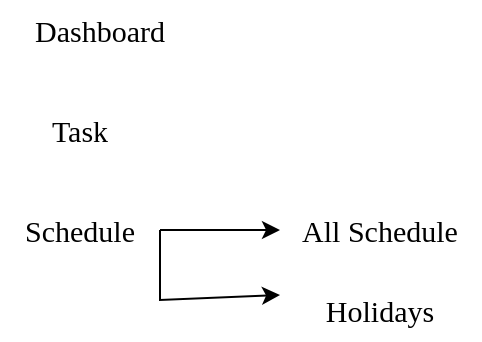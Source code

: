 <mxfile version="16.5.6" type="github">
  <diagram id="S-3z3gY1DUawhLGB5Od1" name="Page-1">
    <mxGraphModel dx="1422" dy="786" grid="1" gridSize="10" guides="1" tooltips="1" connect="1" arrows="1" fold="1" page="1" pageScale="1" pageWidth="1169" pageHeight="1654" math="0" shadow="0">
      <root>
        <mxCell id="0" />
        <mxCell id="1" parent="0" />
        <mxCell id="WlhzL5B_EylpTMc-1tn4-3" value="Dashboard" style="text;html=1;strokeColor=none;fillColor=none;align=center;verticalAlign=middle;whiteSpace=wrap;rounded=0;fontSize=15;fontFamily=Verdana;" vertex="1" parent="1">
          <mxGeometry x="290" y="110" width="80" height="30" as="geometry" />
        </mxCell>
        <mxCell id="WlhzL5B_EylpTMc-1tn4-5" value="Task" style="text;html=1;strokeColor=none;fillColor=none;align=center;verticalAlign=middle;whiteSpace=wrap;rounded=0;fontSize=15;fontFamily=Verdana;" vertex="1" parent="1">
          <mxGeometry x="280" y="160" width="80" height="30" as="geometry" />
        </mxCell>
        <mxCell id="WlhzL5B_EylpTMc-1tn4-6" value="Schedule" style="text;html=1;strokeColor=none;fillColor=none;align=center;verticalAlign=middle;whiteSpace=wrap;rounded=0;fontSize=15;fontFamily=Verdana;" vertex="1" parent="1">
          <mxGeometry x="280" y="210" width="80" height="30" as="geometry" />
        </mxCell>
        <mxCell id="WlhzL5B_EylpTMc-1tn4-8" value="All Schedule" style="text;html=1;strokeColor=none;fillColor=none;align=center;verticalAlign=middle;whiteSpace=wrap;rounded=0;fontSize=15;fontFamily=Verdana;" vertex="1" parent="1">
          <mxGeometry x="420" y="210" width="100" height="30" as="geometry" />
        </mxCell>
        <mxCell id="WlhzL5B_EylpTMc-1tn4-9" value="Holidays" style="text;html=1;strokeColor=none;fillColor=none;align=center;verticalAlign=middle;whiteSpace=wrap;rounded=0;fontSize=15;fontFamily=Verdana;" vertex="1" parent="1">
          <mxGeometry x="420" y="250" width="100" height="30" as="geometry" />
        </mxCell>
        <mxCell id="WlhzL5B_EylpTMc-1tn4-11" value="" style="endArrow=classic;html=1;rounded=0;fontFamily=Verdana;fontSize=15;exitX=1;exitY=0.5;exitDx=0;exitDy=0;entryX=0;entryY=0.5;entryDx=0;entryDy=0;" edge="1" parent="1" source="WlhzL5B_EylpTMc-1tn4-6" target="WlhzL5B_EylpTMc-1tn4-8">
          <mxGeometry width="50" height="50" relative="1" as="geometry">
            <mxPoint x="570" y="400" as="sourcePoint" />
            <mxPoint x="620" y="350" as="targetPoint" />
          </mxGeometry>
        </mxCell>
        <mxCell id="WlhzL5B_EylpTMc-1tn4-12" value="" style="endArrow=classic;html=1;rounded=0;fontFamily=Verdana;fontSize=15;exitX=1;exitY=0.5;exitDx=0;exitDy=0;entryX=0;entryY=0.25;entryDx=0;entryDy=0;" edge="1" parent="1" source="WlhzL5B_EylpTMc-1tn4-6" target="WlhzL5B_EylpTMc-1tn4-9">
          <mxGeometry width="50" height="50" relative="1" as="geometry">
            <mxPoint x="570" y="400" as="sourcePoint" />
            <mxPoint x="620" y="350" as="targetPoint" />
            <Array as="points">
              <mxPoint x="360" y="260" />
            </Array>
          </mxGeometry>
        </mxCell>
      </root>
    </mxGraphModel>
  </diagram>
</mxfile>
